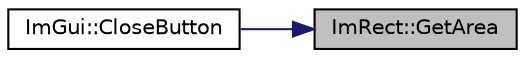 digraph "ImRect::GetArea"
{
 // LATEX_PDF_SIZE
  edge [fontname="Helvetica",fontsize="10",labelfontname="Helvetica",labelfontsize="10"];
  node [fontname="Helvetica",fontsize="10",shape=record];
  rankdir="RL";
  Node1 [label="ImRect::GetArea",height=0.2,width=0.4,color="black", fillcolor="grey75", style="filled", fontcolor="black",tooltip=" "];
  Node1 -> Node2 [dir="back",color="midnightblue",fontsize="10",style="solid"];
  Node2 [label="ImGui::CloseButton",height=0.2,width=0.4,color="black", fillcolor="white", style="filled",URL="$namespace_im_gui.html#a4f6da873474094ce131edd2dcda98551",tooltip=" "];
}

